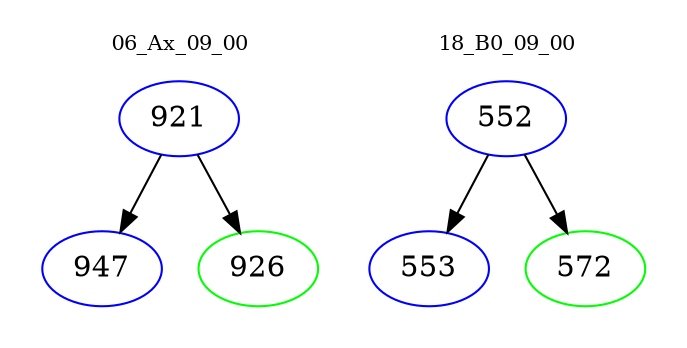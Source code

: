 digraph{
subgraph cluster_0 {
color = white
label = "06_Ax_09_00";
fontsize=10;
T0_921 [label="921", color="blue"]
T0_921 -> T0_947 [color="black"]
T0_947 [label="947", color="blue"]
T0_921 -> T0_926 [color="black"]
T0_926 [label="926", color="green"]
}
subgraph cluster_1 {
color = white
label = "18_B0_09_00";
fontsize=10;
T1_552 [label="552", color="blue"]
T1_552 -> T1_553 [color="black"]
T1_553 [label="553", color="blue"]
T1_552 -> T1_572 [color="black"]
T1_572 [label="572", color="green"]
}
}
